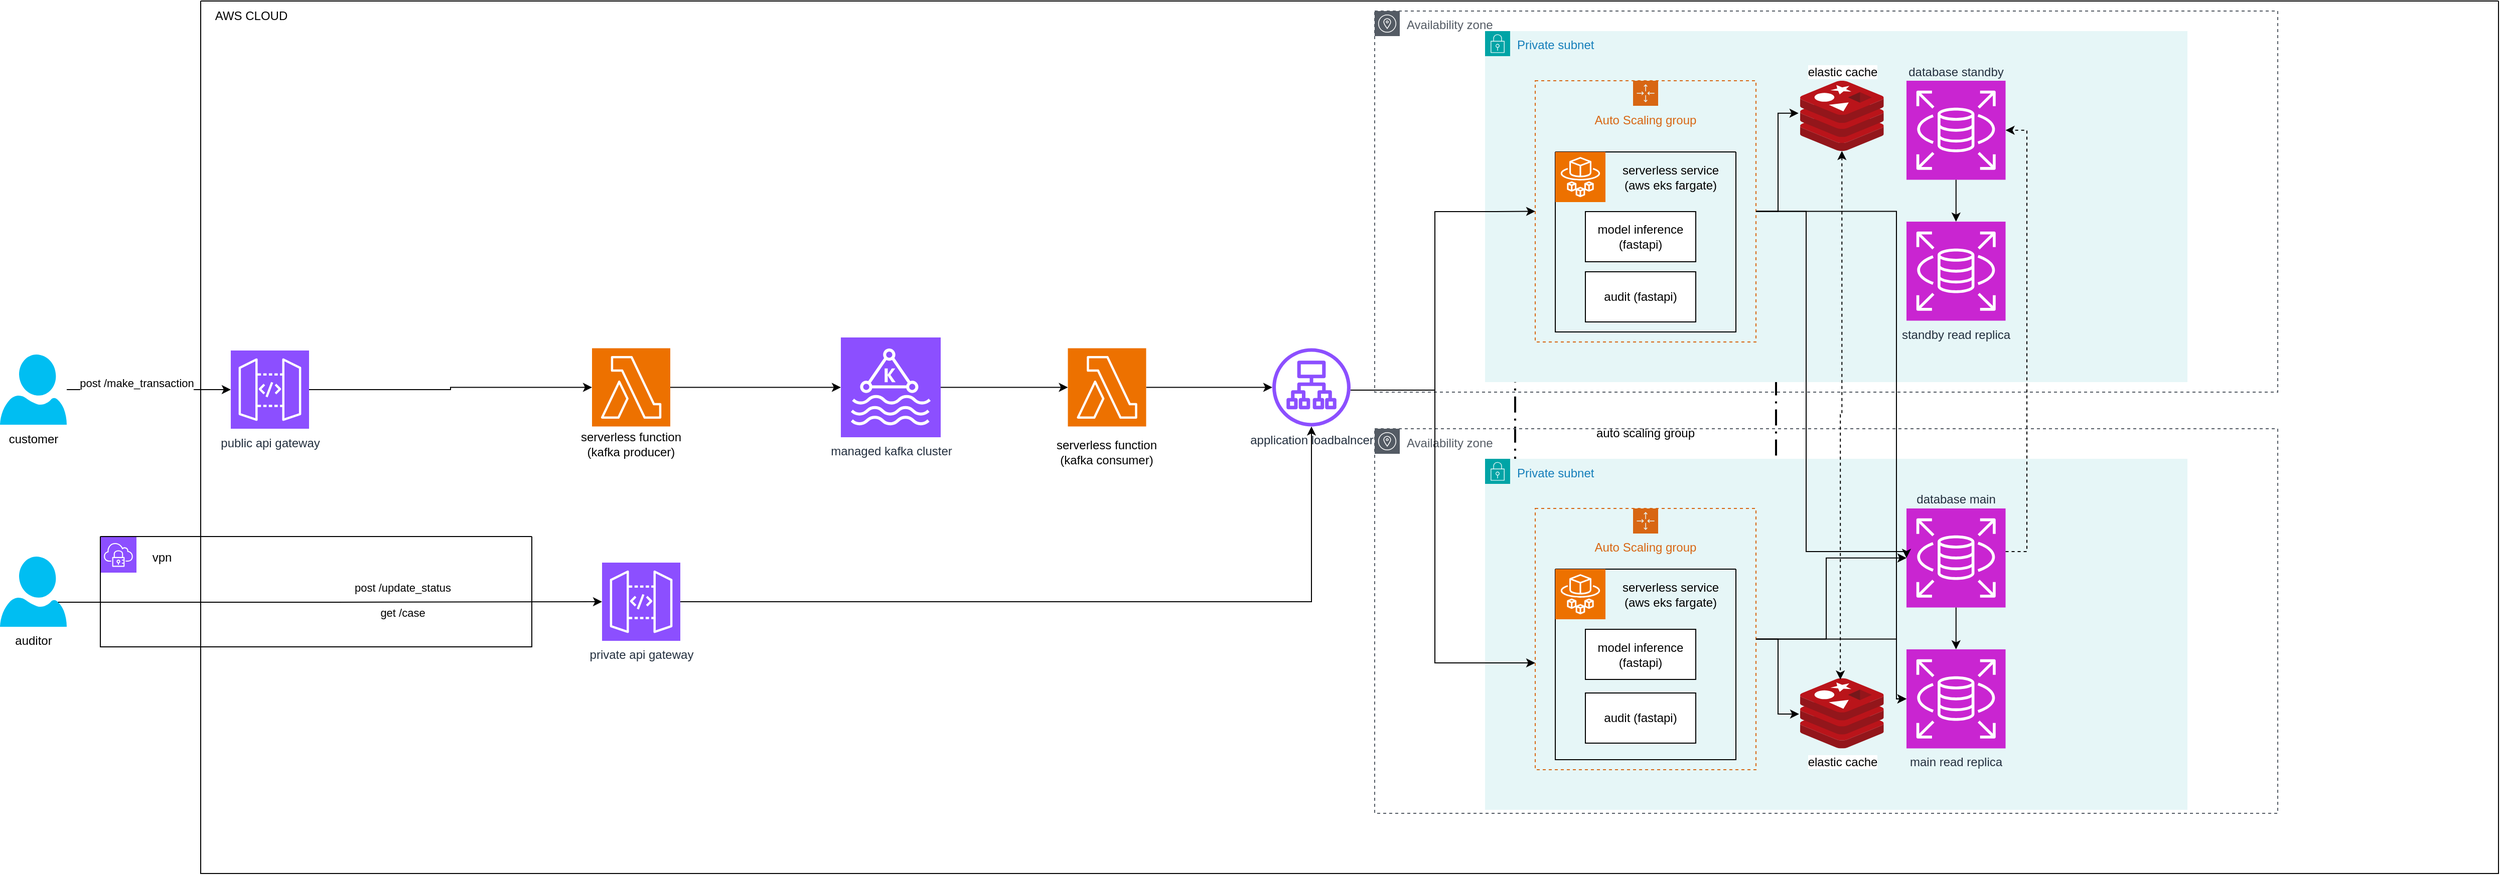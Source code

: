 <mxfile version="28.0.7">
  <diagram name="Page-1" id="dR_pkYlx7p5q5ZVs4ScU">
    <mxGraphModel dx="1963" dy="1738" grid="1" gridSize="10" guides="1" tooltips="1" connect="1" arrows="1" fold="1" page="1" pageScale="1" pageWidth="850" pageHeight="1100" math="0" shadow="0">
      <root>
        <mxCell id="0" />
        <mxCell id="1" parent="0" />
        <mxCell id="tdi69M0KggBQH47P6NY4-18" value="" style="swimlane;startSize=0;" parent="1" vertex="1">
          <mxGeometry x="160" y="-100" width="2290" height="870" as="geometry">
            <mxRectangle x="10" y="190" width="50" height="40" as="alternateBounds" />
          </mxGeometry>
        </mxCell>
        <mxCell id="tdi69M0KggBQH47P6NY4-126" value="Availability zone" style="sketch=0;outlineConnect=0;gradientColor=none;html=1;whiteSpace=wrap;fontSize=12;fontStyle=0;shape=mxgraph.aws4.group;grIcon=mxgraph.aws4.group_availability_zone;strokeColor=#545B64;fillColor=none;verticalAlign=top;align=left;spacingLeft=30;fontColor=#545B64;dashed=1;" parent="tdi69M0KggBQH47P6NY4-18" vertex="1">
          <mxGeometry x="1170" y="10" width="900" height="380" as="geometry" />
        </mxCell>
        <mxCell id="ShIFZTgfJmcMCG-FFz9y-19" value="auto scaling group" style="rounded=1;arcSize=10;dashed=1;fillColor=none;gradientColor=none;dashPattern=8 3 1 3;strokeWidth=2;" vertex="1" parent="tdi69M0KggBQH47P6NY4-18">
          <mxGeometry x="1310" y="60" width="260" height="740" as="geometry" />
        </mxCell>
        <mxCell id="tdi69M0KggBQH47P6NY4-112" value="Private subnet" style="points=[[0,0],[0.25,0],[0.5,0],[0.75,0],[1,0],[1,0.25],[1,0.5],[1,0.75],[1,1],[0.75,1],[0.5,1],[0.25,1],[0,1],[0,0.75],[0,0.5],[0,0.25]];outlineConnect=0;gradientColor=none;html=1;whiteSpace=wrap;fontSize=12;fontStyle=0;container=1;pointerEvents=0;collapsible=0;recursiveResize=0;shape=mxgraph.aws4.group;grIcon=mxgraph.aws4.group_security_group;grStroke=0;strokeColor=#00A4A6;fillColor=#E6F6F7;verticalAlign=top;align=left;spacingLeft=30;fontColor=#147EBA;dashed=0;" parent="tdi69M0KggBQH47P6NY4-18" vertex="1">
          <mxGeometry x="1280" y="30" width="700" height="350" as="geometry" />
        </mxCell>
        <mxCell id="tdi69M0KggBQH47P6NY4-116" value="database standby" style="sketch=0;points=[[0,0,0],[0.25,0,0],[0.5,0,0],[0.75,0,0],[1,0,0],[0,1,0],[0.25,1,0],[0.5,1,0],[0.75,1,0],[1,1,0],[0,0.25,0],[0,0.5,0],[0,0.75,0],[1,0.25,0],[1,0.5,0],[1,0.75,0]];outlineConnect=0;fontColor=#232F3E;fillColor=#C925D1;strokeColor=#ffffff;dashed=0;verticalLabelPosition=top;verticalAlign=bottom;align=center;html=1;fontSize=12;fontStyle=0;aspect=fixed;shape=mxgraph.aws4.resourceIcon;resIcon=mxgraph.aws4.rds;labelPosition=center;" parent="tdi69M0KggBQH47P6NY4-112" vertex="1">
          <mxGeometry x="420" y="49.5" width="98.75" height="98.75" as="geometry" />
        </mxCell>
        <mxCell id="tdi69M0KggBQH47P6NY4-117" value="standby read replica" style="sketch=0;points=[[0,0,0],[0.25,0,0],[0.5,0,0],[0.75,0,0],[1,0,0],[0,1,0],[0.25,1,0],[0.5,1,0],[0.75,1,0],[1,1,0],[0,0.25,0],[0,0.5,0],[0,0.75,0],[1,0.25,0],[1,0.5,0],[1,0.75,0]];outlineConnect=0;fontColor=#232F3E;fillColor=#C925D1;strokeColor=#ffffff;dashed=0;verticalLabelPosition=bottom;verticalAlign=top;align=center;html=1;fontSize=12;fontStyle=0;aspect=fixed;shape=mxgraph.aws4.resourceIcon;resIcon=mxgraph.aws4.rds;" parent="tdi69M0KggBQH47P6NY4-112" vertex="1">
          <mxGeometry x="420" y="190" width="98.75" height="98.75" as="geometry" />
        </mxCell>
        <mxCell id="tdi69M0KggBQH47P6NY4-119" style="edgeStyle=orthogonalEdgeStyle;rounded=0;orthogonalLoop=1;jettySize=auto;html=1;exitX=0.5;exitY=1;exitDx=0;exitDy=0;exitPerimeter=0;entryX=0.5;entryY=0;entryDx=0;entryDy=0;entryPerimeter=0;" parent="tdi69M0KggBQH47P6NY4-112" source="tdi69M0KggBQH47P6NY4-116" target="tdi69M0KggBQH47P6NY4-117" edge="1">
          <mxGeometry relative="1" as="geometry" />
        </mxCell>
        <mxCell id="tdi69M0KggBQH47P6NY4-172" value="Auto Scaling group" style="points=[[0,0],[0.25,0],[0.5,0],[0.75,0],[1,0],[1,0.25],[1,0.5],[1,0.75],[1,1],[0.75,1],[0.5,1],[0.25,1],[0,1],[0,0.75],[0,0.5],[0,0.25]];outlineConnect=0;gradientColor=none;html=1;whiteSpace=wrap;fontSize=12;fontStyle=0;container=1;pointerEvents=0;collapsible=0;recursiveResize=0;shape=mxgraph.aws4.groupCenter;grIcon=mxgraph.aws4.group_auto_scaling_group;grStroke=1;strokeColor=#D86613;fillColor=none;verticalAlign=top;align=center;fontColor=#D86613;dashed=1;spacingTop=25;" parent="tdi69M0KggBQH47P6NY4-112" vertex="1">
          <mxGeometry x="50" y="49.5" width="220" height="260.5" as="geometry" />
        </mxCell>
        <mxCell id="tdi69M0KggBQH47P6NY4-173" value="" style="swimlane;startSize=0;" parent="tdi69M0KggBQH47P6NY4-112" vertex="1">
          <mxGeometry x="70" y="120.5" width="180" height="179.5" as="geometry" />
        </mxCell>
        <mxCell id="tdi69M0KggBQH47P6NY4-174" value="serverless service (aws eks fargate)" style="text;html=1;align=center;verticalAlign=middle;whiteSpace=wrap;rounded=0;" parent="tdi69M0KggBQH47P6NY4-173" vertex="1">
          <mxGeometry x="60" y="10" width="110" height="30" as="geometry" />
        </mxCell>
        <mxCell id="tdi69M0KggBQH47P6NY4-175" value="" style="sketch=0;points=[[0,0,0],[0.25,0,0],[0.5,0,0],[0.75,0,0],[1,0,0],[0,1,0],[0.25,1,0],[0.5,1,0],[0.75,1,0],[1,1,0],[0,0.25,0],[0,0.5,0],[0,0.75,0],[1,0.25,0],[1,0.5,0],[1,0.75,0]];outlineConnect=0;fontColor=#232F3E;fillColor=#ED7100;strokeColor=#ffffff;dashed=0;verticalLabelPosition=bottom;verticalAlign=top;align=center;html=1;fontSize=12;fontStyle=0;aspect=fixed;shape=mxgraph.aws4.resourceIcon;resIcon=mxgraph.aws4.fargate;" parent="tdi69M0KggBQH47P6NY4-173" vertex="1">
          <mxGeometry width="50" height="50" as="geometry" />
        </mxCell>
        <mxCell id="ShIFZTgfJmcMCG-FFz9y-7" value="elastic cache" style="image;sketch=0;aspect=fixed;html=1;points=[];align=center;fontSize=12;image=img/lib/mscae/Cache_Redis_Product.svg;labelPosition=center;verticalLabelPosition=top;verticalAlign=bottom;" vertex="1" parent="tdi69M0KggBQH47P6NY4-112">
          <mxGeometry x="314" y="49.5" width="83.33" height="70" as="geometry" />
        </mxCell>
        <mxCell id="ShIFZTgfJmcMCG-FFz9y-8" style="edgeStyle=orthogonalEdgeStyle;rounded=0;orthogonalLoop=1;jettySize=auto;html=1;exitX=1;exitY=0.5;exitDx=0;exitDy=0;entryX=-0.019;entryY=0.463;entryDx=0;entryDy=0;entryPerimeter=0;" edge="1" parent="tdi69M0KggBQH47P6NY4-112" source="tdi69M0KggBQH47P6NY4-172" target="ShIFZTgfJmcMCG-FFz9y-7">
          <mxGeometry relative="1" as="geometry" />
        </mxCell>
        <mxCell id="tdi69M0KggBQH47P6NY4-127" value="Availability zone" style="sketch=0;outlineConnect=0;gradientColor=none;html=1;whiteSpace=wrap;fontSize=12;fontStyle=0;shape=mxgraph.aws4.group;grIcon=mxgraph.aws4.group_availability_zone;strokeColor=#545B64;fillColor=none;verticalAlign=top;align=left;spacingLeft=30;fontColor=#545B64;dashed=1;" parent="tdi69M0KggBQH47P6NY4-18" vertex="1">
          <mxGeometry x="1170" y="426.5" width="900" height="383.5" as="geometry" />
        </mxCell>
        <mxCell id="tdi69M0KggBQH47P6NY4-19" value="AWS CLOUD" style="text;html=1;align=center;verticalAlign=middle;resizable=0;points=[];autosize=1;strokeColor=none;fillColor=none;" parent="tdi69M0KggBQH47P6NY4-18" vertex="1">
          <mxGeometry width="100" height="30" as="geometry" />
        </mxCell>
        <mxCell id="tdi69M0KggBQH47P6NY4-30" style="edgeStyle=orthogonalEdgeStyle;rounded=0;orthogonalLoop=1;jettySize=auto;html=1;entryX=0;entryY=0.5;entryDx=0;entryDy=0;entryPerimeter=0;" parent="tdi69M0KggBQH47P6NY4-18" source="tdi69M0KggBQH47P6NY4-21" target="tdi69M0KggBQH47P6NY4-131" edge="1">
          <mxGeometry relative="1" as="geometry">
            <mxPoint x="378" y="385.25" as="targetPoint" />
          </mxGeometry>
        </mxCell>
        <mxCell id="tdi69M0KggBQH47P6NY4-21" value="public api gateway" style="sketch=0;points=[[0,0,0],[0.25,0,0],[0.5,0,0],[0.75,0,0],[1,0,0],[0,1,0],[0.25,1,0],[0.5,1,0],[0.75,1,0],[1,1,0],[0,0.25,0],[0,0.5,0],[0,0.75,0],[1,0.25,0],[1,0.5,0],[1,0.75,0]];outlineConnect=0;fontColor=#232F3E;fillColor=#8C4FFF;strokeColor=#ffffff;dashed=0;verticalLabelPosition=bottom;verticalAlign=top;align=center;html=1;fontSize=12;fontStyle=0;aspect=fixed;shape=mxgraph.aws4.resourceIcon;resIcon=mxgraph.aws4.api_gateway;" parent="tdi69M0KggBQH47P6NY4-18" vertex="1">
          <mxGeometry x="30" y="348.5" width="78" height="78" as="geometry" />
        </mxCell>
        <mxCell id="tdi69M0KggBQH47P6NY4-54" style="edgeStyle=orthogonalEdgeStyle;rounded=0;orthogonalLoop=1;jettySize=auto;html=1;entryX=0;entryY=0.5;entryDx=0;entryDy=0;entryPerimeter=0;" parent="tdi69M0KggBQH47P6NY4-18" source="tdi69M0KggBQH47P6NY4-35" target="tdi69M0KggBQH47P6NY4-130" edge="1">
          <mxGeometry relative="1" as="geometry">
            <mxPoint x="852.25" y="385.25" as="targetPoint" />
          </mxGeometry>
        </mxCell>
        <mxCell id="tdi69M0KggBQH47P6NY4-35" value="managed kafka cluster" style="sketch=0;points=[[0,0,0],[0.25,0,0],[0.5,0,0],[0.75,0,0],[1,0,0],[0,1,0],[0.25,1,0],[0.5,1,0],[0.75,1,0],[1,1,0],[0,0.25,0],[0,0.5,0],[0,0.75,0],[1,0.25,0],[1,0.5,0],[1,0.75,0]];outlineConnect=0;fontColor=#232F3E;fillColor=#8C4FFF;strokeColor=#ffffff;dashed=0;verticalLabelPosition=bottom;verticalAlign=top;align=center;html=1;fontSize=12;fontStyle=0;aspect=fixed;shape=mxgraph.aws4.resourceIcon;resIcon=mxgraph.aws4.managed_streaming_for_kafka;" parent="tdi69M0KggBQH47P6NY4-18" vertex="1">
          <mxGeometry x="638" y="335.5" width="99.5" height="99.5" as="geometry" />
        </mxCell>
        <mxCell id="tdi69M0KggBQH47P6NY4-51" style="edgeStyle=orthogonalEdgeStyle;rounded=0;orthogonalLoop=1;jettySize=auto;html=1;entryX=0;entryY=0.5;entryDx=0;entryDy=0;entryPerimeter=0;exitX=1;exitY=0.5;exitDx=0;exitDy=0;exitPerimeter=0;" parent="tdi69M0KggBQH47P6NY4-18" source="tdi69M0KggBQH47P6NY4-131" target="tdi69M0KggBQH47P6NY4-35" edge="1">
          <mxGeometry relative="1" as="geometry">
            <mxPoint x="475.5" y="385.25" as="sourcePoint" />
          </mxGeometry>
        </mxCell>
        <mxCell id="tdi69M0KggBQH47P6NY4-55" value="serverless function&lt;div&gt;(kafka consumer&lt;span style=&quot;background-color: transparent; color: light-dark(rgb(0, 0, 0), rgb(255, 255, 255));&quot;&gt;)&lt;/span&gt;&lt;/div&gt;" style="text;html=1;align=center;verticalAlign=middle;whiteSpace=wrap;rounded=0;" parent="tdi69M0KggBQH47P6NY4-18" vertex="1">
          <mxGeometry x="848.25" y="435" width="110" height="30" as="geometry" />
        </mxCell>
        <mxCell id="tdi69M0KggBQH47P6NY4-60" value="application loadbalncer" style="sketch=0;outlineConnect=0;fontColor=#232F3E;gradientColor=none;fillColor=#8C4FFF;strokeColor=none;dashed=0;verticalLabelPosition=bottom;verticalAlign=top;align=center;html=1;fontSize=12;fontStyle=0;aspect=fixed;pointerEvents=1;shape=mxgraph.aws4.application_load_balancer;" parent="tdi69M0KggBQH47P6NY4-18" vertex="1">
          <mxGeometry x="1068" y="346.25" width="78" height="78" as="geometry" />
        </mxCell>
        <mxCell id="tdi69M0KggBQH47P6NY4-48" value="serverless function&lt;div&gt;(kafka producer)&lt;/div&gt;" style="text;html=1;align=center;verticalAlign=middle;whiteSpace=wrap;rounded=0;" parent="tdi69M0KggBQH47P6NY4-18" vertex="1">
          <mxGeometry x="374" y="426.5" width="110" height="30" as="geometry" />
        </mxCell>
        <mxCell id="tdi69M0KggBQH47P6NY4-74" style="edgeStyle=orthogonalEdgeStyle;rounded=0;orthogonalLoop=1;jettySize=auto;html=1;exitX=1;exitY=0.5;exitDx=0;exitDy=0;exitPerimeter=0;" parent="tdi69M0KggBQH47P6NY4-18" source="tdi69M0KggBQH47P6NY4-130" target="tdi69M0KggBQH47P6NY4-60" edge="1">
          <mxGeometry relative="1" as="geometry">
            <mxPoint x="954.25" y="385.25" as="sourcePoint" />
          </mxGeometry>
        </mxCell>
        <mxCell id="tdi69M0KggBQH47P6NY4-67" value="Private subnet" style="points=[[0,0],[0.25,0],[0.5,0],[0.75,0],[1,0],[1,0.25],[1,0.5],[1,0.75],[1,1],[0.75,1],[0.5,1],[0.25,1],[0,1],[0,0.75],[0,0.5],[0,0.25]];outlineConnect=0;gradientColor=none;html=1;whiteSpace=wrap;fontSize=12;fontStyle=0;container=1;pointerEvents=0;collapsible=0;recursiveResize=0;shape=mxgraph.aws4.group;grIcon=mxgraph.aws4.group_security_group;grStroke=0;strokeColor=#00A4A6;fillColor=#E6F6F7;verticalAlign=top;align=left;spacingLeft=30;fontColor=#147EBA;dashed=0;" parent="tdi69M0KggBQH47P6NY4-18" vertex="1">
          <mxGeometry x="1280" y="456.5" width="700" height="350" as="geometry" />
        </mxCell>
        <mxCell id="tdi69M0KggBQH47P6NY4-71" value="Auto Scaling group" style="points=[[0,0],[0.25,0],[0.5,0],[0.75,0],[1,0],[1,0.25],[1,0.5],[1,0.75],[1,1],[0.75,1],[0.5,1],[0.25,1],[0,1],[0,0.75],[0,0.5],[0,0.25]];outlineConnect=0;gradientColor=none;html=1;whiteSpace=wrap;fontSize=12;fontStyle=0;container=1;pointerEvents=0;collapsible=0;recursiveResize=0;shape=mxgraph.aws4.groupCenter;grIcon=mxgraph.aws4.group_auto_scaling_group;grStroke=1;strokeColor=#D86613;fillColor=none;verticalAlign=top;align=center;fontColor=#D86613;dashed=1;spacingTop=25;" parent="tdi69M0KggBQH47P6NY4-67" vertex="1">
          <mxGeometry x="50" y="49.5" width="220" height="260.5" as="geometry" />
        </mxCell>
        <mxCell id="tdi69M0KggBQH47P6NY4-76" value="database main" style="sketch=0;points=[[0,0,0],[0.25,0,0],[0.5,0,0],[0.75,0,0],[1,0,0],[0,1,0],[0.25,1,0],[0.5,1,0],[0.75,1,0],[1,1,0],[0,0.25,0],[0,0.5,0],[0,0.75,0],[1,0.25,0],[1,0.5,0],[1,0.75,0]];outlineConnect=0;fontColor=#232F3E;fillColor=#C925D1;strokeColor=#ffffff;dashed=0;verticalLabelPosition=top;verticalAlign=bottom;align=center;html=1;fontSize=12;fontStyle=0;aspect=fixed;shape=mxgraph.aws4.resourceIcon;resIcon=mxgraph.aws4.rds;labelPosition=center;" parent="tdi69M0KggBQH47P6NY4-67" vertex="1">
          <mxGeometry x="420" y="49.5" width="98.75" height="98.75" as="geometry" />
        </mxCell>
        <mxCell id="tdi69M0KggBQH47P6NY4-100" value="main read replica" style="sketch=0;points=[[0,0,0],[0.25,0,0],[0.5,0,0],[0.75,0,0],[1,0,0],[0,1,0],[0.25,1,0],[0.5,1,0],[0.75,1,0],[1,1,0],[0,0.25,0],[0,0.5,0],[0,0.75,0],[1,0.25,0],[1,0.5,0],[1,0.75,0]];outlineConnect=0;fontColor=#232F3E;fillColor=#C925D1;strokeColor=#ffffff;dashed=0;verticalLabelPosition=bottom;verticalAlign=top;align=center;html=1;fontSize=12;fontStyle=0;aspect=fixed;shape=mxgraph.aws4.resourceIcon;resIcon=mxgraph.aws4.rds;" parent="tdi69M0KggBQH47P6NY4-67" vertex="1">
          <mxGeometry x="420" y="190" width="98.75" height="98.75" as="geometry" />
        </mxCell>
        <mxCell id="tdi69M0KggBQH47P6NY4-101" style="edgeStyle=orthogonalEdgeStyle;rounded=0;orthogonalLoop=1;jettySize=auto;html=1;exitX=1;exitY=0.5;exitDx=0;exitDy=0;entryX=0;entryY=0.5;entryDx=0;entryDy=0;entryPerimeter=0;" parent="tdi69M0KggBQH47P6NY4-67" source="tdi69M0KggBQH47P6NY4-71" target="tdi69M0KggBQH47P6NY4-76" edge="1">
          <mxGeometry relative="1" as="geometry">
            <mxPoint x="260" y="200" as="sourcePoint" />
            <Array as="points">
              <mxPoint x="340" y="180" />
              <mxPoint x="340" y="99" />
            </Array>
          </mxGeometry>
        </mxCell>
        <mxCell id="tdi69M0KggBQH47P6NY4-102" style="edgeStyle=orthogonalEdgeStyle;rounded=0;orthogonalLoop=1;jettySize=auto;html=1;exitX=0.5;exitY=1;exitDx=0;exitDy=0;exitPerimeter=0;entryX=0.5;entryY=0;entryDx=0;entryDy=0;entryPerimeter=0;" parent="tdi69M0KggBQH47P6NY4-67" source="tdi69M0KggBQH47P6NY4-76" target="tdi69M0KggBQH47P6NY4-100" edge="1">
          <mxGeometry relative="1" as="geometry" />
        </mxCell>
        <mxCell id="ShIFZTgfJmcMCG-FFz9y-4" value="elastic cache" style="image;sketch=0;aspect=fixed;html=1;points=[];align=center;fontSize=12;image=img/lib/mscae/Cache_Redis_Product.svg;" vertex="1" parent="tdi69M0KggBQH47P6NY4-67">
          <mxGeometry x="314" y="218.75" width="83.33" height="70" as="geometry" />
        </mxCell>
        <mxCell id="ShIFZTgfJmcMCG-FFz9y-5" style="edgeStyle=orthogonalEdgeStyle;rounded=0;orthogonalLoop=1;jettySize=auto;html=1;exitX=1;exitY=0.5;exitDx=0;exitDy=0;entryX=-0.012;entryY=0.511;entryDx=0;entryDy=0;entryPerimeter=0;" edge="1" parent="tdi69M0KggBQH47P6NY4-67" source="tdi69M0KggBQH47P6NY4-71" target="ShIFZTgfJmcMCG-FFz9y-4">
          <mxGeometry relative="1" as="geometry" />
        </mxCell>
        <mxCell id="ShIFZTgfJmcMCG-FFz9y-20" style="edgeStyle=orthogonalEdgeStyle;rounded=0;orthogonalLoop=1;jettySize=auto;html=1;entryX=0;entryY=0.5;entryDx=0;entryDy=0;entryPerimeter=0;" edge="1" parent="tdi69M0KggBQH47P6NY4-67" source="tdi69M0KggBQH47P6NY4-71" target="tdi69M0KggBQH47P6NY4-100">
          <mxGeometry relative="1" as="geometry">
            <Array as="points">
              <mxPoint x="410" y="180" />
              <mxPoint x="410" y="239" />
            </Array>
          </mxGeometry>
        </mxCell>
        <mxCell id="tdi69M0KggBQH47P6NY4-103" style="edgeStyle=orthogonalEdgeStyle;rounded=0;orthogonalLoop=1;jettySize=auto;html=1;" parent="tdi69M0KggBQH47P6NY4-18" source="tdi69M0KggBQH47P6NY4-60" target="tdi69M0KggBQH47P6NY4-71" edge="1">
          <mxGeometry relative="1" as="geometry">
            <Array as="points">
              <mxPoint x="1230" y="388" />
              <mxPoint x="1230" y="660" />
            </Array>
          </mxGeometry>
        </mxCell>
        <mxCell id="tdi69M0KggBQH47P6NY4-130" value="" style="sketch=0;points=[[0,0,0],[0.25,0,0],[0.5,0,0],[0.75,0,0],[1,0,0],[0,1,0],[0.25,1,0],[0.5,1,0],[0.75,1,0],[1,1,0],[0,0.25,0],[0,0.5,0],[0,0.75,0],[1,0.25,0],[1,0.5,0],[1,0.75,0]];outlineConnect=0;fontColor=#232F3E;fillColor=#ED7100;strokeColor=#ffffff;dashed=0;verticalLabelPosition=bottom;verticalAlign=top;align=center;html=1;fontSize=12;fontStyle=0;aspect=fixed;shape=mxgraph.aws4.resourceIcon;resIcon=mxgraph.aws4.lambda;" parent="tdi69M0KggBQH47P6NY4-18" vertex="1">
          <mxGeometry x="864.25" y="346.25" width="78" height="78" as="geometry" />
        </mxCell>
        <mxCell id="tdi69M0KggBQH47P6NY4-131" value="" style="sketch=0;points=[[0,0,0],[0.25,0,0],[0.5,0,0],[0.75,0,0],[1,0,0],[0,1,0],[0.25,1,0],[0.5,1,0],[0.75,1,0],[1,1,0],[0,0.25,0],[0,0.5,0],[0,0.75,0],[1,0.25,0],[1,0.5,0],[1,0.75,0]];outlineConnect=0;fontColor=#232F3E;fillColor=#ED7100;strokeColor=#ffffff;dashed=0;verticalLabelPosition=bottom;verticalAlign=top;align=center;html=1;fontSize=12;fontStyle=0;aspect=fixed;shape=mxgraph.aws4.resourceIcon;resIcon=mxgraph.aws4.lambda;" parent="tdi69M0KggBQH47P6NY4-18" vertex="1">
          <mxGeometry x="390" y="346.25" width="78" height="78" as="geometry" />
        </mxCell>
        <mxCell id="tdi69M0KggBQH47P6NY4-132" value="" style="swimlane;startSize=0;" parent="tdi69M0KggBQH47P6NY4-18" vertex="1">
          <mxGeometry x="1350" y="566.5" width="180" height="190" as="geometry" />
        </mxCell>
        <mxCell id="tdi69M0KggBQH47P6NY4-134" value="serverless service (aws eks fargate)" style="text;html=1;align=center;verticalAlign=middle;whiteSpace=wrap;rounded=0;" parent="tdi69M0KggBQH47P6NY4-132" vertex="1">
          <mxGeometry x="60" y="10" width="110" height="30" as="geometry" />
        </mxCell>
        <mxCell id="tdi69M0KggBQH47P6NY4-171" value="" style="sketch=0;points=[[0,0,0],[0.25,0,0],[0.5,0,0],[0.75,0,0],[1,0,0],[0,1,0],[0.25,1,0],[0.5,1,0],[0.75,1,0],[1,1,0],[0,0.25,0],[0,0.5,0],[0,0.75,0],[1,0.25,0],[1,0.5,0],[1,0.75,0]];outlineConnect=0;fontColor=#232F3E;fillColor=#ED7100;strokeColor=#ffffff;dashed=0;verticalLabelPosition=bottom;verticalAlign=top;align=center;html=1;fontSize=12;fontStyle=0;aspect=fixed;shape=mxgraph.aws4.resourceIcon;resIcon=mxgraph.aws4.fargate;" parent="tdi69M0KggBQH47P6NY4-132" vertex="1">
          <mxGeometry width="50" height="50" as="geometry" />
        </mxCell>
        <mxCell id="tdi69M0KggBQH47P6NY4-135" value="model inference&lt;br&gt;(fastapi)" style="rounded=0;whiteSpace=wrap;html=1;" parent="tdi69M0KggBQH47P6NY4-132" vertex="1">
          <mxGeometry x="30" y="60" width="110" height="50" as="geometry" />
        </mxCell>
        <mxCell id="tdi69M0KggBQH47P6NY4-178" value="audit (fastapi)" style="rounded=0;whiteSpace=wrap;html=1;" parent="tdi69M0KggBQH47P6NY4-18" vertex="1">
          <mxGeometry x="1380" y="690" width="110" height="50" as="geometry" />
        </mxCell>
        <mxCell id="tdi69M0KggBQH47P6NY4-205" style="edgeStyle=orthogonalEdgeStyle;rounded=0;orthogonalLoop=1;jettySize=auto;html=1;" parent="tdi69M0KggBQH47P6NY4-18" source="tdi69M0KggBQH47P6NY4-203" target="tdi69M0KggBQH47P6NY4-60" edge="1">
          <mxGeometry relative="1" as="geometry" />
        </mxCell>
        <mxCell id="tdi69M0KggBQH47P6NY4-203" value="private api gateway" style="sketch=0;points=[[0,0,0],[0.25,0,0],[0.5,0,0],[0.75,0,0],[1,0,0],[0,1,0],[0.25,1,0],[0.5,1,0],[0.75,1,0],[1,1,0],[0,0.25,0],[0,0.5,0],[0,0.75,0],[1,0.25,0],[1,0.5,0],[1,0.75,0]];outlineConnect=0;fontColor=#232F3E;fillColor=#8C4FFF;strokeColor=#ffffff;dashed=0;verticalLabelPosition=bottom;verticalAlign=top;align=center;html=1;fontSize=12;fontStyle=0;aspect=fixed;shape=mxgraph.aws4.resourceIcon;resIcon=mxgraph.aws4.api_gateway;" parent="tdi69M0KggBQH47P6NY4-18" vertex="1">
          <mxGeometry x="400" y="560" width="78" height="78" as="geometry" />
        </mxCell>
        <mxCell id="tdi69M0KggBQH47P6NY4-123" style="edgeStyle=orthogonalEdgeStyle;rounded=0;orthogonalLoop=1;jettySize=auto;html=1;entryX=1;entryY=0.5;entryDx=0;entryDy=0;entryPerimeter=0;dashed=1;" parent="tdi69M0KggBQH47P6NY4-18" source="tdi69M0KggBQH47P6NY4-76" target="tdi69M0KggBQH47P6NY4-116" edge="1">
          <mxGeometry relative="1" as="geometry">
            <Array as="points">
              <mxPoint x="1820" y="549" />
              <mxPoint x="1820" y="129" />
            </Array>
          </mxGeometry>
        </mxCell>
        <mxCell id="tdi69M0KggBQH47P6NY4-122" style="edgeStyle=orthogonalEdgeStyle;rounded=0;orthogonalLoop=1;jettySize=auto;html=1;entryX=0;entryY=0.5;entryDx=0;entryDy=0;" parent="tdi69M0KggBQH47P6NY4-18" source="tdi69M0KggBQH47P6NY4-60" target="tdi69M0KggBQH47P6NY4-172" edge="1">
          <mxGeometry relative="1" as="geometry">
            <mxPoint x="1290" y="209.75" as="targetPoint" />
            <Array as="points">
              <mxPoint x="1230" y="388" />
              <mxPoint x="1230" y="210" />
              <mxPoint x="1290" y="210" />
            </Array>
          </mxGeometry>
        </mxCell>
        <mxCell id="tdi69M0KggBQH47P6NY4-118" style="edgeStyle=orthogonalEdgeStyle;rounded=0;orthogonalLoop=1;jettySize=auto;html=1;exitX=1;exitY=0.5;exitDx=0;exitDy=0;entryX=0;entryY=0.5;entryDx=0;entryDy=0;entryPerimeter=0;" parent="tdi69M0KggBQH47P6NY4-18" source="tdi69M0KggBQH47P6NY4-172" target="tdi69M0KggBQH47P6NY4-76" edge="1">
          <mxGeometry relative="1" as="geometry">
            <mxPoint x="1500" y="230" as="sourcePoint" />
            <Array as="points">
              <mxPoint x="1600" y="210" />
              <mxPoint x="1600" y="549" />
            </Array>
          </mxGeometry>
        </mxCell>
        <mxCell id="tdi69M0KggBQH47P6NY4-197" value="model inference&lt;br&gt;(fastapi)" style="rounded=0;whiteSpace=wrap;html=1;" parent="tdi69M0KggBQH47P6NY4-18" vertex="1">
          <mxGeometry x="1380" y="210" width="110" height="50" as="geometry" />
        </mxCell>
        <mxCell id="tdi69M0KggBQH47P6NY4-198" value="audit (fastapi)" style="rounded=0;whiteSpace=wrap;html=1;" parent="tdi69M0KggBQH47P6NY4-18" vertex="1">
          <mxGeometry x="1380" y="270" width="110" height="50" as="geometry" />
        </mxCell>
        <mxCell id="ShIFZTgfJmcMCG-FFz9y-9" style="edgeStyle=orthogonalEdgeStyle;rounded=0;orthogonalLoop=1;jettySize=auto;html=1;entryX=0.481;entryY=0.019;entryDx=0;entryDy=0;entryPerimeter=0;dashed=1;endArrow=classic;endFill=1;startArrow=classic;startFill=1;" edge="1" parent="tdi69M0KggBQH47P6NY4-18" source="ShIFZTgfJmcMCG-FFz9y-7" target="ShIFZTgfJmcMCG-FFz9y-4">
          <mxGeometry relative="1" as="geometry" />
        </mxCell>
        <mxCell id="ShIFZTgfJmcMCG-FFz9y-21" style="edgeStyle=orthogonalEdgeStyle;rounded=0;orthogonalLoop=1;jettySize=auto;html=1;entryX=0;entryY=0.5;entryDx=0;entryDy=0;entryPerimeter=0;" edge="1" parent="tdi69M0KggBQH47P6NY4-18" source="tdi69M0KggBQH47P6NY4-172" target="tdi69M0KggBQH47P6NY4-100">
          <mxGeometry relative="1" as="geometry">
            <Array as="points">
              <mxPoint x="1690" y="210" />
              <mxPoint x="1690" y="696" />
            </Array>
          </mxGeometry>
        </mxCell>
        <mxCell id="tdi69M0KggBQH47P6NY4-20" value="customer" style="verticalLabelPosition=bottom;html=1;verticalAlign=top;align=center;strokeColor=none;fillColor=#00BEF2;shape=mxgraph.azure.user;" parent="1" vertex="1">
          <mxGeometry x="-40" y="252.5" width="66.5" height="70" as="geometry" />
        </mxCell>
        <mxCell id="tdi69M0KggBQH47P6NY4-124" style="edgeStyle=orthogonalEdgeStyle;rounded=0;orthogonalLoop=1;jettySize=auto;html=1;entryX=0;entryY=0.5;entryDx=0;entryDy=0;entryPerimeter=0;" parent="1" source="tdi69M0KggBQH47P6NY4-20" target="tdi69M0KggBQH47P6NY4-21" edge="1">
          <mxGeometry relative="1" as="geometry" />
        </mxCell>
        <mxCell id="ShIFZTgfJmcMCG-FFz9y-3" value="post /make_transaction" style="edgeLabel;html=1;align=center;verticalAlign=middle;resizable=0;points=[];" vertex="1" connectable="0" parent="tdi69M0KggBQH47P6NY4-124">
          <mxGeometry x="-0.215" y="4" relative="1" as="geometry">
            <mxPoint x="5" y="-3" as="offset" />
          </mxGeometry>
        </mxCell>
        <mxCell id="tdi69M0KggBQH47P6NY4-179" value="auditor" style="verticalLabelPosition=bottom;html=1;verticalAlign=top;align=center;strokeColor=none;fillColor=#00BEF2;shape=mxgraph.azure.user;" parent="1" vertex="1">
          <mxGeometry x="-40" y="454" width="66.5" height="70" as="geometry" />
        </mxCell>
        <mxCell id="tdi69M0KggBQH47P6NY4-199" value="" style="sketch=0;points=[[0,0,0],[0.25,0,0],[0.5,0,0],[0.75,0,0],[1,0,0],[0,1,0],[0.25,1,0],[0.5,1,0],[0.75,1,0],[1,1,0],[0,0.25,0],[0,0.5,0],[0,0.75,0],[1,0.25,0],[1,0.5,0],[1,0.75,0]];outlineConnect=0;fontColor=#232F3E;fillColor=#8C4FFF;strokeColor=#ffffff;dashed=0;verticalLabelPosition=bottom;verticalAlign=top;align=center;html=1;fontSize=12;fontStyle=0;aspect=fixed;shape=mxgraph.aws4.resourceIcon;resIcon=mxgraph.aws4.client_vpn;" parent="1" vertex="1">
          <mxGeometry x="60" y="434" width="36" height="36" as="geometry" />
        </mxCell>
        <mxCell id="tdi69M0KggBQH47P6NY4-200" value="" style="swimlane;startSize=0;" parent="1" vertex="1">
          <mxGeometry x="60" y="434" width="430" height="110" as="geometry" />
        </mxCell>
        <mxCell id="tdi69M0KggBQH47P6NY4-202" value="vpn" style="text;html=1;align=center;verticalAlign=middle;resizable=0;points=[];autosize=1;strokeColor=none;fillColor=none;" parent="tdi69M0KggBQH47P6NY4-200" vertex="1">
          <mxGeometry x="41" y="6" width="40" height="30" as="geometry" />
        </mxCell>
        <mxCell id="tdi69M0KggBQH47P6NY4-204" style="edgeStyle=orthogonalEdgeStyle;rounded=0;orthogonalLoop=1;jettySize=auto;html=1;exitX=0.87;exitY=0.65;exitDx=0;exitDy=0;exitPerimeter=0;entryX=0;entryY=0.5;entryDx=0;entryDy=0;entryPerimeter=0;" parent="1" source="tdi69M0KggBQH47P6NY4-179" target="tdi69M0KggBQH47P6NY4-203" edge="1">
          <mxGeometry relative="1" as="geometry" />
        </mxCell>
        <mxCell id="ShIFZTgfJmcMCG-FFz9y-1" value="post /update_status" style="edgeLabel;html=1;align=center;verticalAlign=middle;resizable=0;points=[];" vertex="1" connectable="0" parent="tdi69M0KggBQH47P6NY4-204">
          <mxGeometry x="0.806" y="-1" relative="1" as="geometry">
            <mxPoint x="-147" y="-15" as="offset" />
          </mxGeometry>
        </mxCell>
        <mxCell id="ShIFZTgfJmcMCG-FFz9y-2" value="get /case" style="edgeLabel;html=1;align=center;verticalAlign=middle;resizable=0;points=[];" vertex="1" connectable="0" parent="tdi69M0KggBQH47P6NY4-204">
          <mxGeometry x="0.843" relative="1" as="geometry">
            <mxPoint x="-157" y="11" as="offset" />
          </mxGeometry>
        </mxCell>
      </root>
    </mxGraphModel>
  </diagram>
</mxfile>
